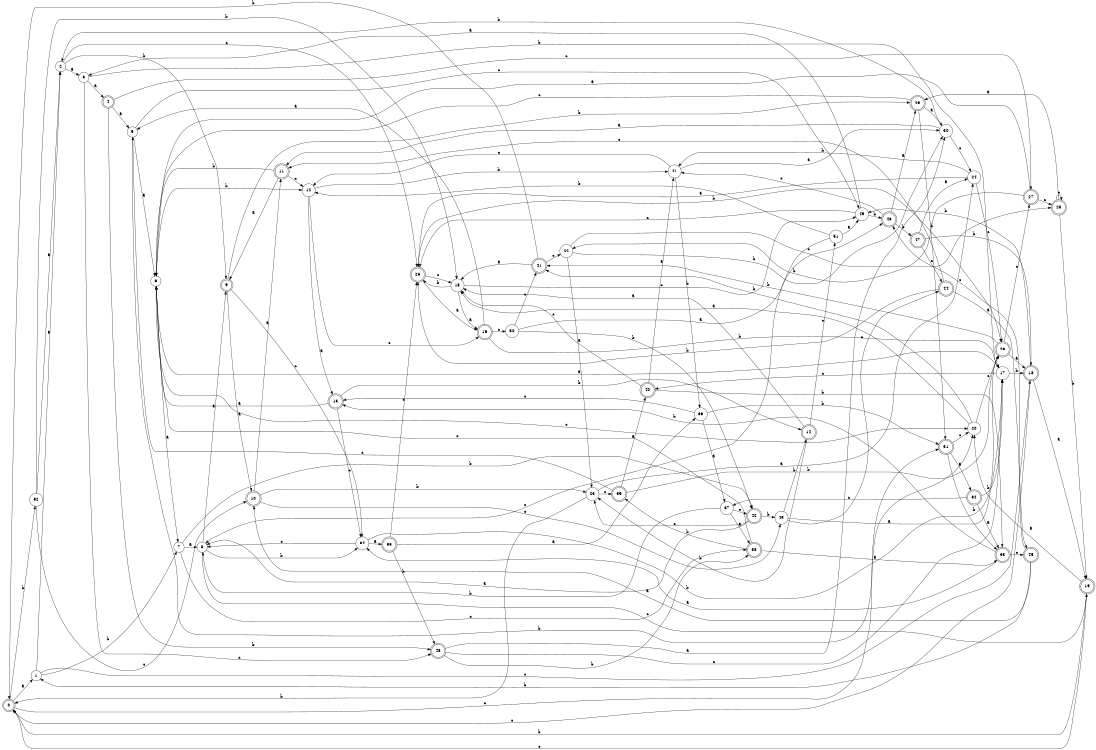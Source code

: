digraph n43_10 {
__start0 [label="" shape="none"];

rankdir=LR;
size="8,5";

s0 [style="rounded,filled", color="black", fillcolor="white" shape="doublecircle", label="0"];
s1 [style="filled", color="black", fillcolor="white" shape="circle", label="1"];
s2 [style="filled", color="black", fillcolor="white" shape="circle", label="2"];
s3 [style="filled", color="black", fillcolor="white" shape="circle", label="3"];
s4 [style="rounded,filled", color="black", fillcolor="white" shape="doublecircle", label="4"];
s5 [style="filled", color="black", fillcolor="white" shape="circle", label="5"];
s6 [style="filled", color="black", fillcolor="white" shape="circle", label="6"];
s7 [style="filled", color="black", fillcolor="white" shape="circle", label="7"];
s8 [style="filled", color="black", fillcolor="white" shape="circle", label="8"];
s9 [style="rounded,filled", color="black", fillcolor="white" shape="doublecircle", label="9"];
s10 [style="rounded,filled", color="black", fillcolor="white" shape="doublecircle", label="10"];
s11 [style="rounded,filled", color="black", fillcolor="white" shape="doublecircle", label="11"];
s12 [style="filled", color="black", fillcolor="white" shape="circle", label="12"];
s13 [style="rounded,filled", color="black", fillcolor="white" shape="doublecircle", label="13"];
s14 [style="rounded,filled", color="black", fillcolor="white" shape="doublecircle", label="14"];
s15 [style="filled", color="black", fillcolor="white" shape="circle", label="15"];
s16 [style="rounded,filled", color="black", fillcolor="white" shape="doublecircle", label="16"];
s17 [style="filled", color="black", fillcolor="white" shape="circle", label="17"];
s18 [style="rounded,filled", color="black", fillcolor="white" shape="doublecircle", label="18"];
s19 [style="rounded,filled", color="black", fillcolor="white" shape="doublecircle", label="19"];
s20 [style="filled", color="black", fillcolor="white" shape="circle", label="20"];
s21 [style="rounded,filled", color="black", fillcolor="white" shape="doublecircle", label="21"];
s22 [style="filled", color="black", fillcolor="white" shape="circle", label="22"];
s23 [style="filled", color="black", fillcolor="white" shape="circle", label="23"];
s24 [style="filled", color="black", fillcolor="white" shape="circle", label="24"];
s25 [style="rounded,filled", color="black", fillcolor="white" shape="doublecircle", label="25"];
s26 [style="rounded,filled", color="black", fillcolor="white" shape="doublecircle", label="26"];
s27 [style="rounded,filled", color="black", fillcolor="white" shape="doublecircle", label="27"];
s28 [style="rounded,filled", color="black", fillcolor="white" shape="doublecircle", label="28"];
s29 [style="rounded,filled", color="black", fillcolor="white" shape="doublecircle", label="29"];
s30 [style="filled", color="black", fillcolor="white" shape="circle", label="30"];
s31 [style="rounded,filled", color="black", fillcolor="white" shape="doublecircle", label="31"];
s32 [style="rounded,filled", color="black", fillcolor="white" shape="doublecircle", label="32"];
s33 [style="rounded,filled", color="black", fillcolor="white" shape="doublecircle", label="33"];
s34 [style="filled", color="black", fillcolor="white" shape="circle", label="34"];
s35 [style="rounded,filled", color="black", fillcolor="white" shape="doublecircle", label="35"];
s36 [style="filled", color="black", fillcolor="white" shape="circle", label="36"];
s37 [style="filled", color="black", fillcolor="white" shape="circle", label="37"];
s38 [style="rounded,filled", color="black", fillcolor="white" shape="doublecircle", label="38"];
s39 [style="rounded,filled", color="black", fillcolor="white" shape="doublecircle", label="39"];
s40 [style="rounded,filled", color="black", fillcolor="white" shape="doublecircle", label="40"];
s41 [style="filled", color="black", fillcolor="white" shape="circle", label="41"];
s42 [style="rounded,filled", color="black", fillcolor="white" shape="doublecircle", label="42"];
s43 [style="filled", color="black", fillcolor="white" shape="circle", label="43"];
s44 [style="rounded,filled", color="black", fillcolor="white" shape="doublecircle", label="44"];
s45 [style="rounded,filled", color="black", fillcolor="white" shape="doublecircle", label="45"];
s46 [style="rounded,filled", color="black", fillcolor="white" shape="doublecircle", label="46"];
s47 [style="rounded,filled", color="black", fillcolor="white" shape="doublecircle", label="47"];
s48 [style="rounded,filled", color="black", fillcolor="white" shape="doublecircle", label="48"];
s49 [style="filled", color="black", fillcolor="white" shape="circle", label="49"];
s50 [style="filled", color="black", fillcolor="white" shape="circle", label="50"];
s51 [style="filled", color="black", fillcolor="white" shape="circle", label="51"];
s52 [style="filled", color="black", fillcolor="white" shape="circle", label="52"];
s0 -> s1 [label="a"];
s0 -> s52 [label="b"];
s0 -> s20 [label="c"];
s1 -> s2 [label="a"];
s1 -> s7 [label="b"];
s1 -> s18 [label="c"];
s2 -> s3 [label="a"];
s2 -> s9 [label="b"];
s2 -> s25 [label="c"];
s3 -> s4 [label="a"];
s3 -> s17 [label="b"];
s3 -> s48 [label="c"];
s4 -> s5 [label="a"];
s4 -> s48 [label="b"];
s4 -> s27 [label="c"];
s5 -> s6 [label="a"];
s5 -> s31 [label="b"];
s5 -> s49 [label="c"];
s6 -> s7 [label="a"];
s6 -> s12 [label="b"];
s6 -> s20 [label="c"];
s7 -> s8 [label="a"];
s7 -> s42 [label="b"];
s7 -> s38 [label="c"];
s8 -> s9 [label="a"];
s8 -> s34 [label="b"];
s8 -> s19 [label="c"];
s9 -> s10 [label="a"];
s9 -> s29 [label="b"];
s9 -> s34 [label="c"];
s10 -> s11 [label="a"];
s10 -> s23 [label="b"];
s10 -> s43 [label="c"];
s11 -> s9 [label="a"];
s11 -> s6 [label="b"];
s11 -> s12 [label="c"];
s12 -> s13 [label="a"];
s12 -> s41 [label="b"];
s12 -> s16 [label="c"];
s13 -> s6 [label="a"];
s13 -> s14 [label="b"];
s13 -> s34 [label="c"];
s14 -> s15 [label="a"];
s14 -> s23 [label="b"];
s14 -> s51 [label="c"];
s15 -> s16 [label="a"];
s15 -> s25 [label="b"];
s15 -> s49 [label="c"];
s16 -> s5 [label="a"];
s16 -> s17 [label="b"];
s16 -> s50 [label="c"];
s17 -> s6 [label="a"];
s17 -> s18 [label="b"];
s17 -> s40 [label="c"];
s18 -> s19 [label="a"];
s18 -> s49 [label="b"];
s18 -> s0 [label="c"];
s19 -> s20 [label="a"];
s19 -> s0 [label="b"];
s19 -> s0 [label="c"];
s20 -> s15 [label="a"];
s20 -> s21 [label="b"];
s20 -> s26 [label="c"];
s21 -> s15 [label="a"];
s21 -> s0 [label="b"];
s21 -> s22 [label="c"];
s22 -> s23 [label="a"];
s22 -> s30 [label="b"];
s22 -> s28 [label="c"];
s23 -> s24 [label="a"];
s23 -> s0 [label="b"];
s23 -> s39 [label="c"];
s24 -> s25 [label="a"];
s24 -> s41 [label="b"];
s24 -> s26 [label="c"];
s25 -> s16 [label="a"];
s25 -> s26 [label="b"];
s25 -> s15 [label="c"];
s26 -> s18 [label="a"];
s26 -> s21 [label="b"];
s26 -> s27 [label="c"];
s27 -> s6 [label="a"];
s27 -> s22 [label="b"];
s27 -> s28 [label="c"];
s28 -> s29 [label="a"];
s28 -> s19 [label="b"];
s28 -> s28 [label="c"];
s29 -> s30 [label="a"];
s29 -> s31 [label="b"];
s29 -> s6 [label="c"];
s30 -> s11 [label="a"];
s30 -> s2 [label="b"];
s30 -> s24 [label="c"];
s31 -> s32 [label="a"];
s31 -> s33 [label="b"];
s31 -> s20 [label="c"];
s32 -> s33 [label="a"];
s32 -> s17 [label="b"];
s32 -> s37 [label="c"];
s33 -> s34 [label="a"];
s33 -> s13 [label="b"];
s33 -> s45 [label="c"];
s34 -> s35 [label="a"];
s34 -> s26 [label="b"];
s34 -> s8 [label="c"];
s35 -> s36 [label="a"];
s35 -> s48 [label="b"];
s35 -> s25 [label="c"];
s36 -> s37 [label="a"];
s36 -> s31 [label="b"];
s36 -> s13 [label="c"];
s37 -> s38 [label="a"];
s37 -> s8 [label="b"];
s37 -> s42 [label="c"];
s38 -> s33 [label="a"];
s38 -> s39 [label="b"];
s38 -> s6 [label="c"];
s39 -> s40 [label="a"];
s39 -> s26 [label="b"];
s39 -> s5 [label="c"];
s40 -> s41 [label="a"];
s40 -> s33 [label="b"];
s40 -> s15 [label="c"];
s41 -> s30 [label="a"];
s41 -> s36 [label="b"];
s41 -> s12 [label="c"];
s42 -> s8 [label="a"];
s42 -> s43 [label="b"];
s42 -> s23 [label="c"];
s43 -> s17 [label="a"];
s43 -> s14 [label="b"];
s43 -> s44 [label="c"];
s44 -> s45 [label="a"];
s44 -> s25 [label="b"];
s44 -> s11 [label="c"];
s45 -> s10 [label="a"];
s45 -> s1 [label="b"];
s45 -> s46 [label="c"];
s46 -> s29 [label="a"];
s46 -> s47 [label="b"];
s46 -> s41 [label="c"];
s47 -> s24 [label="a"];
s47 -> s18 [label="b"];
s47 -> s44 [label="c"];
s48 -> s30 [label="a"];
s48 -> s38 [label="b"];
s48 -> s17 [label="c"];
s49 -> s3 [label="a"];
s49 -> s46 [label="b"];
s49 -> s25 [label="c"];
s50 -> s46 [label="a"];
s50 -> s42 [label="b"];
s50 -> s21 [label="c"];
s51 -> s49 [label="a"];
s51 -> s12 [label="b"];
s51 -> s8 [label="c"];
s52 -> s2 [label="a"];
s52 -> s15 [label="b"];
s52 -> s10 [label="c"];

}